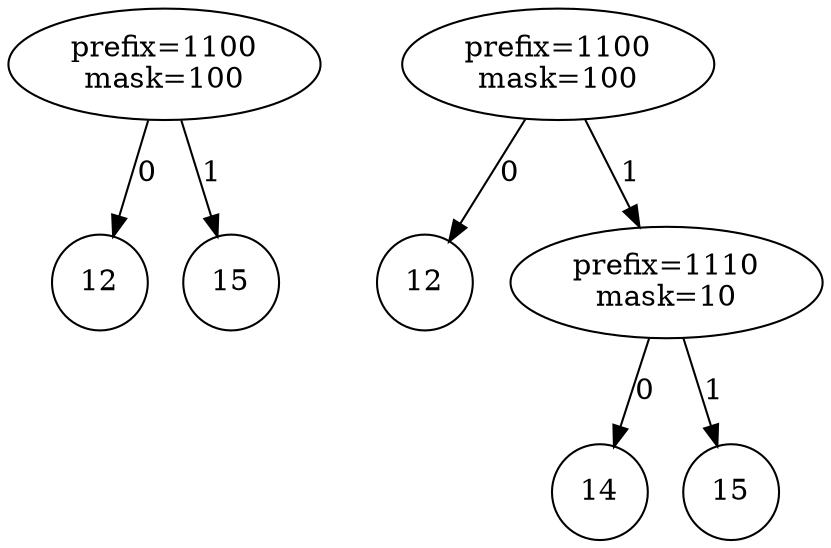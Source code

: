 digraph G{
    margin=0;
	node[shape=circle];
	root[label="prefix=1100\nmask=100", shape=ellipse];
	root->12[label="0"];
	root->15[label="1"];

	r2[label="prefix=1100\nmask=100", shape=ellipse];
	{rank=same; root; r2}
	b12[label="12"];
	r2->b12[label="0"];
	b1[label="prefix=1110\nmask=10", shape=ellipse];
	r2->b1[label="1"];
	b1->14[label="0"];
	b15[label="15"];
	b1->b15[label="1"];
}
